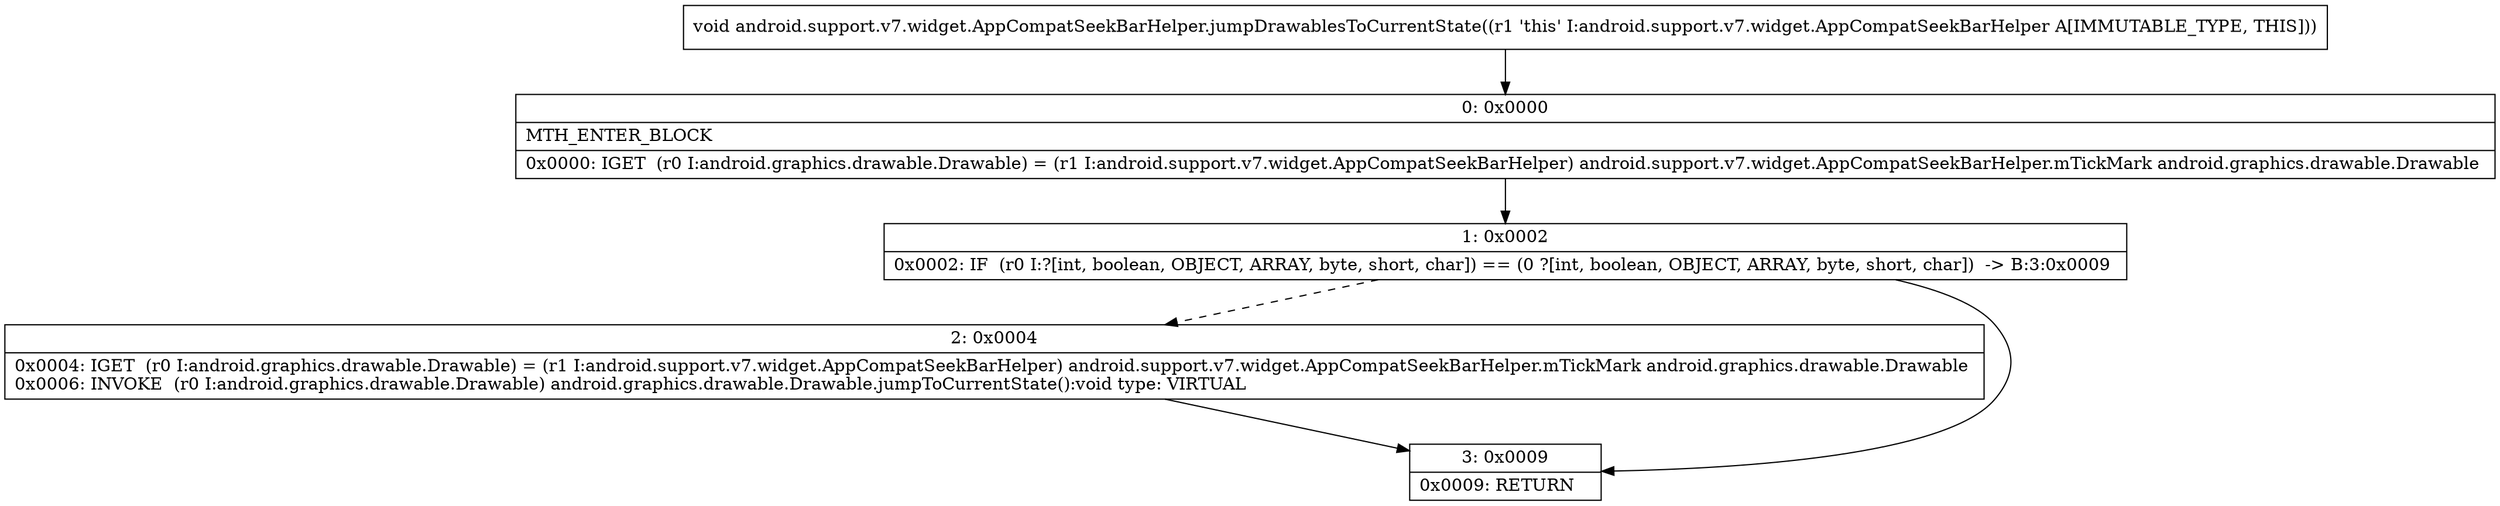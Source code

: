 digraph "CFG forandroid.support.v7.widget.AppCompatSeekBarHelper.jumpDrawablesToCurrentState()V" {
Node_0 [shape=record,label="{0\:\ 0x0000|MTH_ENTER_BLOCK\l|0x0000: IGET  (r0 I:android.graphics.drawable.Drawable) = (r1 I:android.support.v7.widget.AppCompatSeekBarHelper) android.support.v7.widget.AppCompatSeekBarHelper.mTickMark android.graphics.drawable.Drawable \l}"];
Node_1 [shape=record,label="{1\:\ 0x0002|0x0002: IF  (r0 I:?[int, boolean, OBJECT, ARRAY, byte, short, char]) == (0 ?[int, boolean, OBJECT, ARRAY, byte, short, char])  \-\> B:3:0x0009 \l}"];
Node_2 [shape=record,label="{2\:\ 0x0004|0x0004: IGET  (r0 I:android.graphics.drawable.Drawable) = (r1 I:android.support.v7.widget.AppCompatSeekBarHelper) android.support.v7.widget.AppCompatSeekBarHelper.mTickMark android.graphics.drawable.Drawable \l0x0006: INVOKE  (r0 I:android.graphics.drawable.Drawable) android.graphics.drawable.Drawable.jumpToCurrentState():void type: VIRTUAL \l}"];
Node_3 [shape=record,label="{3\:\ 0x0009|0x0009: RETURN   \l}"];
MethodNode[shape=record,label="{void android.support.v7.widget.AppCompatSeekBarHelper.jumpDrawablesToCurrentState((r1 'this' I:android.support.v7.widget.AppCompatSeekBarHelper A[IMMUTABLE_TYPE, THIS])) }"];
MethodNode -> Node_0;
Node_0 -> Node_1;
Node_1 -> Node_2[style=dashed];
Node_1 -> Node_3;
Node_2 -> Node_3;
}


